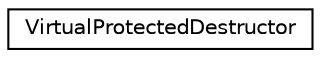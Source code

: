 digraph "Graphical Class Hierarchy"
{
  edge [fontname="Helvetica",fontsize="10",labelfontname="Helvetica",labelfontsize="10"];
  node [fontname="Helvetica",fontsize="10",shape=record];
  rankdir="LR";
  Node0 [label="VirtualProtectedDestructor",height=0.2,width=0.4,color="black", fillcolor="white", style="filled",URL="$struct_virtual_protected_destructor.html"];
}
